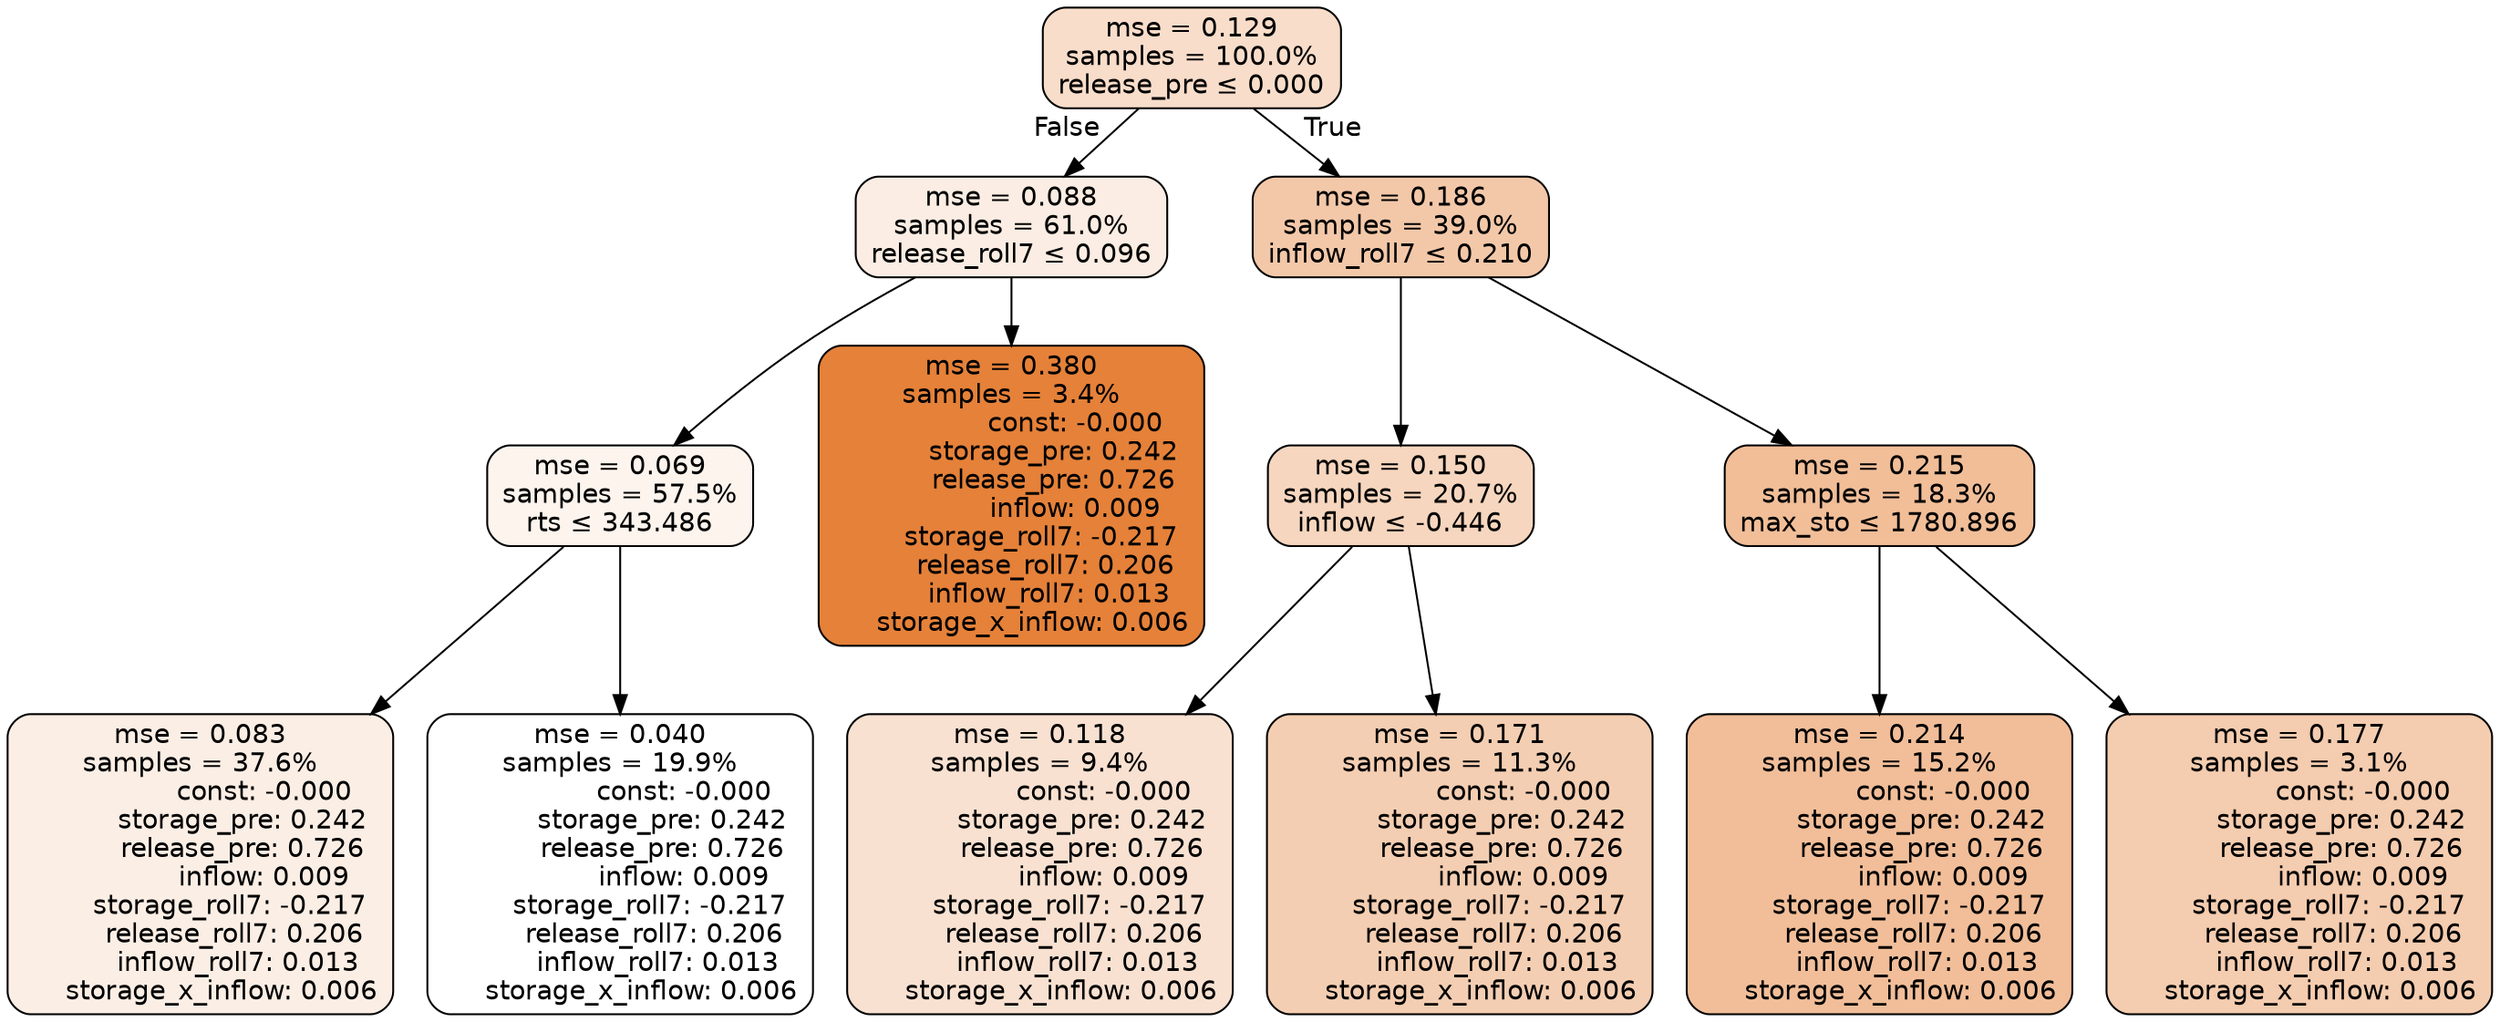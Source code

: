 digraph tree {
node [shape=rectangle, style="filled, rounded", color="black", fontname=helvetica] ;
edge [fontname=helvetica] ;
	"0" [label="mse = 0.129
samples = 100.0%
release_pre &le; 0.000", fillcolor="#f8ddca"]
	"1" [label="mse = 0.088
samples = 61.0%
release_roll7 &le; 0.096", fillcolor="#fbede3"]
	"2" [label="mse = 0.069
samples = 57.5%
rts &le; 343.486", fillcolor="#fcf4ed"]
	"3" [label="mse = 0.083
samples = 37.6%
               const: -0.000
          storage_pre: 0.242
          release_pre: 0.726
               inflow: 0.009
       storage_roll7: -0.217
        release_roll7: 0.206
         inflow_roll7: 0.013
     storage_x_inflow: 0.006", fillcolor="#fbeee5"]
	"4" [label="mse = 0.040
samples = 19.9%
               const: -0.000
          storage_pre: 0.242
          release_pre: 0.726
               inflow: 0.009
       storage_roll7: -0.217
        release_roll7: 0.206
         inflow_roll7: 0.013
     storage_x_inflow: 0.006", fillcolor="#ffffff"]
	"5" [label="mse = 0.380
samples = 3.4%
               const: -0.000
          storage_pre: 0.242
          release_pre: 0.726
               inflow: 0.009
       storage_roll7: -0.217
        release_roll7: 0.206
         inflow_roll7: 0.013
     storage_x_inflow: 0.006", fillcolor="#e58139"]
	"6" [label="mse = 0.186
samples = 39.0%
inflow_roll7 &le; 0.210", fillcolor="#f3c8a9"]
	"7" [label="mse = 0.150
samples = 20.7%
inflow &le; -0.446", fillcolor="#f6d6be"]
	"8" [label="mse = 0.118
samples = 9.4%
               const: -0.000
          storage_pre: 0.242
          release_pre: 0.726
               inflow: 0.009
       storage_roll7: -0.217
        release_roll7: 0.206
         inflow_roll7: 0.013
     storage_x_inflow: 0.006", fillcolor="#f8e1d1"]
	"9" [label="mse = 0.171
samples = 11.3%
               const: -0.000
          storage_pre: 0.242
          release_pre: 0.726
               inflow: 0.009
       storage_roll7: -0.217
        release_roll7: 0.206
         inflow_roll7: 0.013
     storage_x_inflow: 0.006", fillcolor="#f4ceb2"]
	"10" [label="mse = 0.215
samples = 18.3%
max_sto &le; 1780.896", fillcolor="#f1be98"]
	"11" [label="mse = 0.214
samples = 15.2%
               const: -0.000
          storage_pre: 0.242
          release_pre: 0.726
               inflow: 0.009
       storage_roll7: -0.217
        release_roll7: 0.206
         inflow_roll7: 0.013
     storage_x_inflow: 0.006", fillcolor="#f1be99"]
	"12" [label="mse = 0.177
samples = 3.1%
               const: -0.000
          storage_pre: 0.242
          release_pre: 0.726
               inflow: 0.009
       storage_roll7: -0.217
        release_roll7: 0.206
         inflow_roll7: 0.013
     storage_x_inflow: 0.006", fillcolor="#f4ccaf"]

	"0" -> "1" [labeldistance=2.5, labelangle=45, headlabel="False"]
	"1" -> "2"
	"2" -> "3"
	"2" -> "4"
	"1" -> "5"
	"0" -> "6" [labeldistance=2.5, labelangle=-45, headlabel="True"]
	"6" -> "7"
	"7" -> "8"
	"7" -> "9"
	"6" -> "10"
	"10" -> "11"
	"10" -> "12"
}